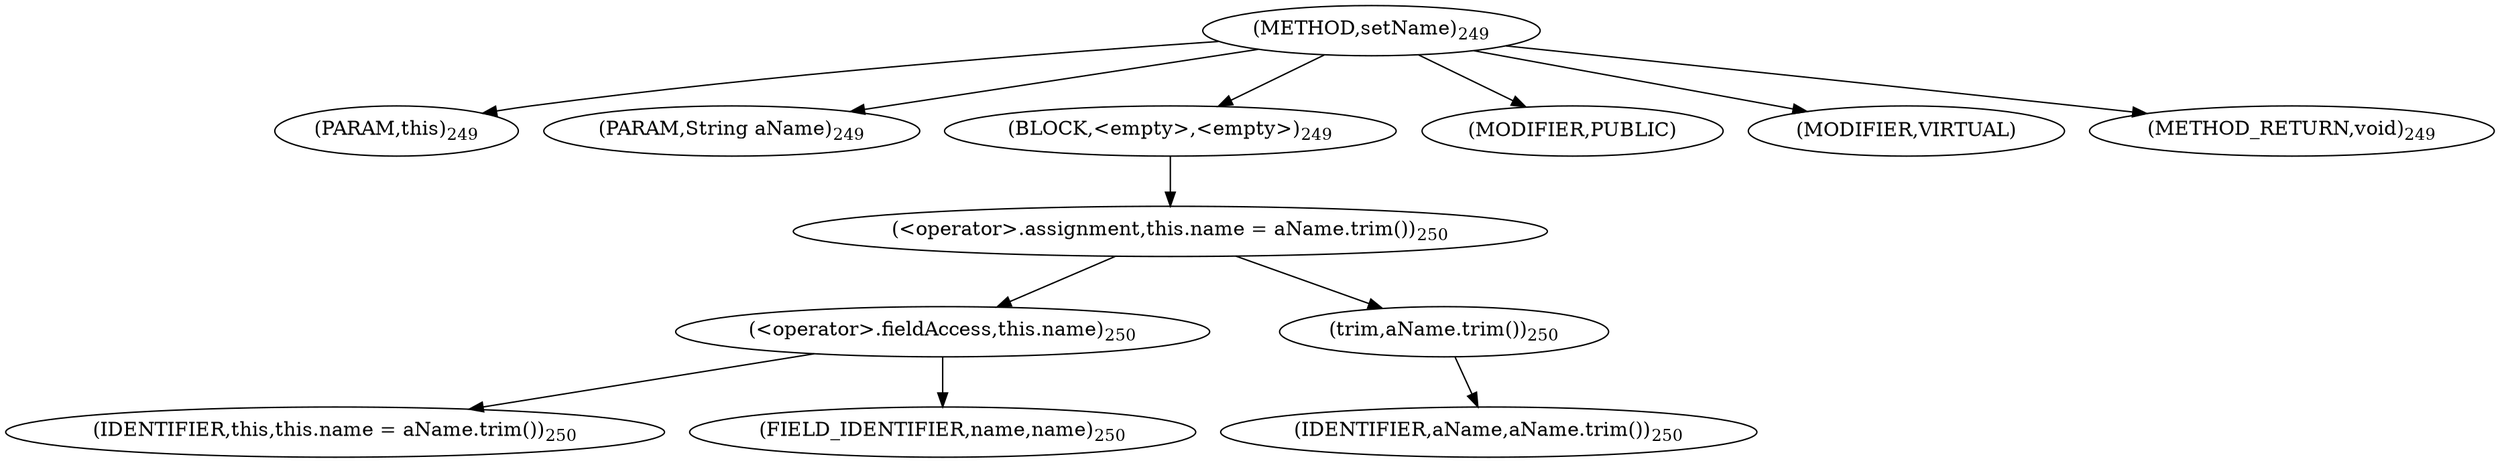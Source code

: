 digraph "setName" {  
"795" [label = <(METHOD,setName)<SUB>249</SUB>> ]
"796" [label = <(PARAM,this)<SUB>249</SUB>> ]
"797" [label = <(PARAM,String aName)<SUB>249</SUB>> ]
"798" [label = <(BLOCK,&lt;empty&gt;,&lt;empty&gt;)<SUB>249</SUB>> ]
"799" [label = <(&lt;operator&gt;.assignment,this.name = aName.trim())<SUB>250</SUB>> ]
"800" [label = <(&lt;operator&gt;.fieldAccess,this.name)<SUB>250</SUB>> ]
"801" [label = <(IDENTIFIER,this,this.name = aName.trim())<SUB>250</SUB>> ]
"802" [label = <(FIELD_IDENTIFIER,name,name)<SUB>250</SUB>> ]
"803" [label = <(trim,aName.trim())<SUB>250</SUB>> ]
"804" [label = <(IDENTIFIER,aName,aName.trim())<SUB>250</SUB>> ]
"805" [label = <(MODIFIER,PUBLIC)> ]
"806" [label = <(MODIFIER,VIRTUAL)> ]
"807" [label = <(METHOD_RETURN,void)<SUB>249</SUB>> ]
  "795" -> "796" 
  "795" -> "797" 
  "795" -> "798" 
  "795" -> "805" 
  "795" -> "806" 
  "795" -> "807" 
  "798" -> "799" 
  "799" -> "800" 
  "799" -> "803" 
  "800" -> "801" 
  "800" -> "802" 
  "803" -> "804" 
}
